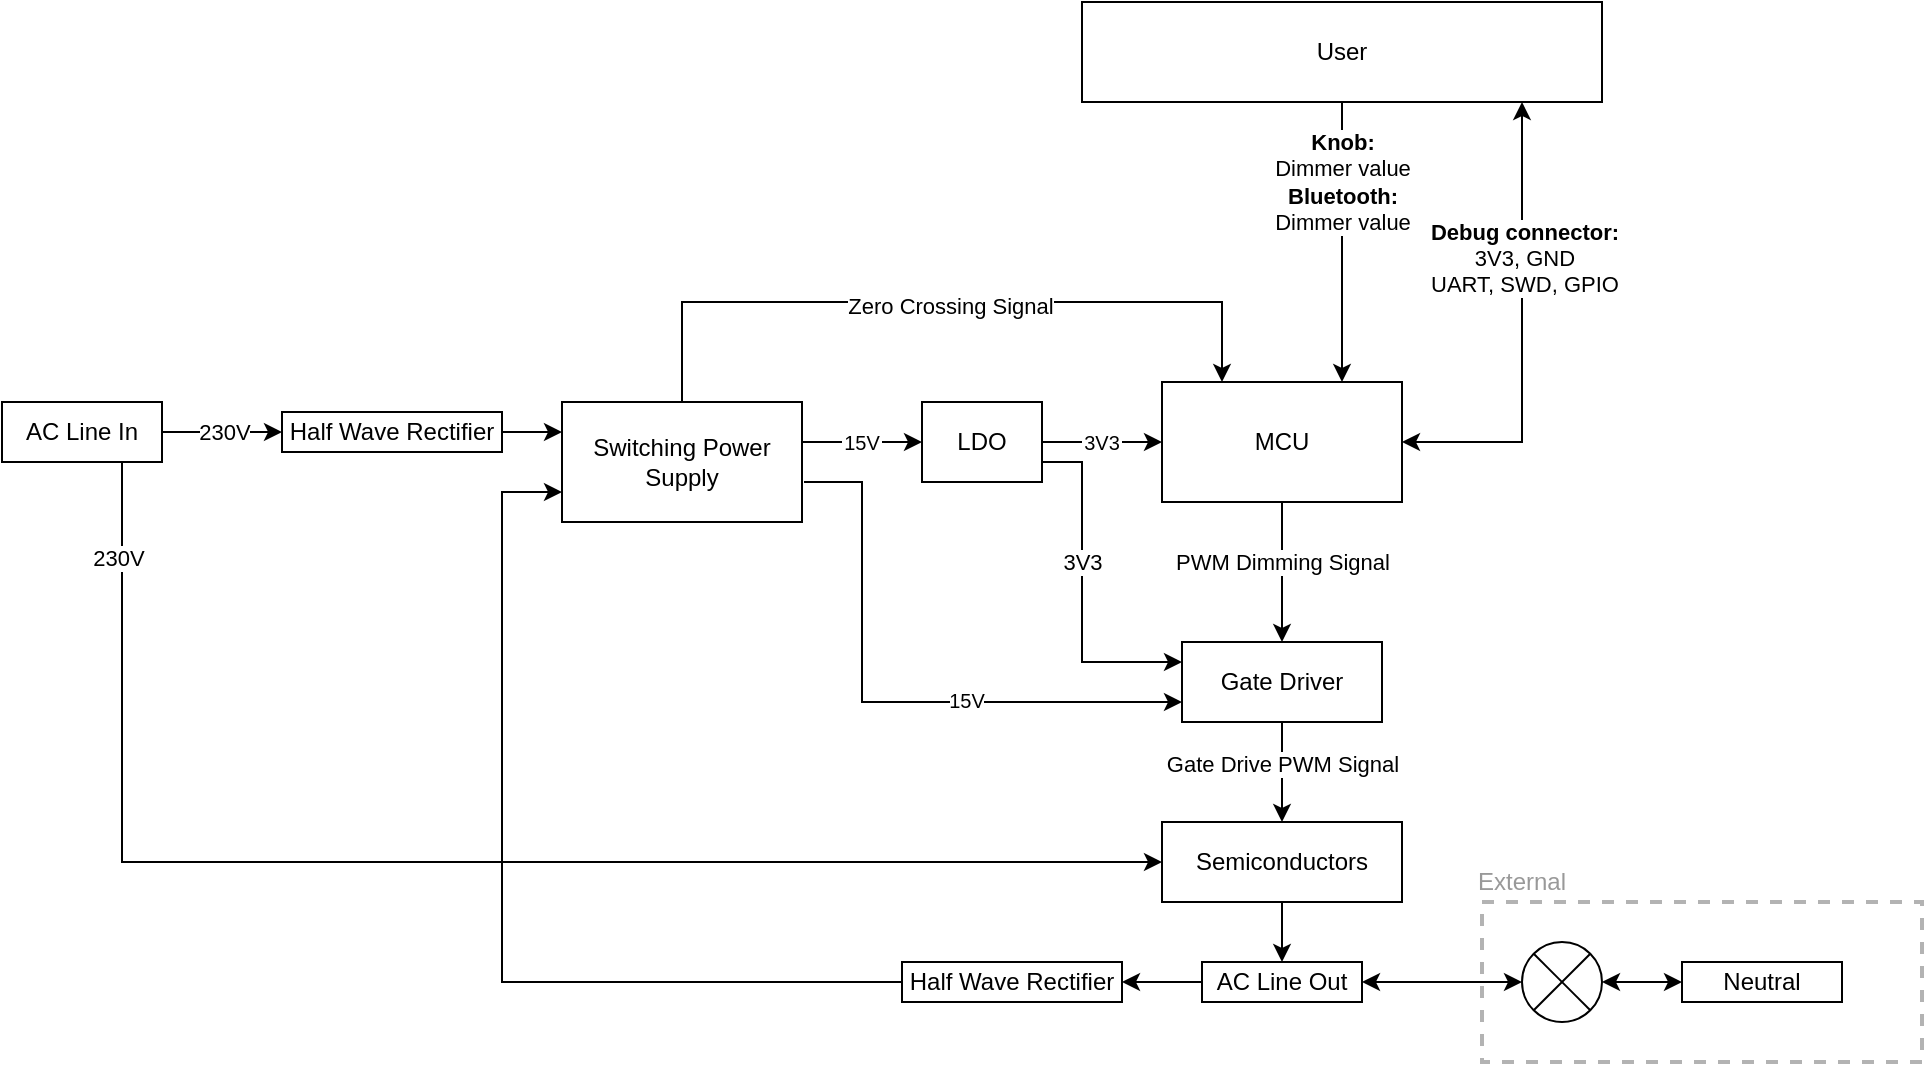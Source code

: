 <mxfile version="15.3.1" type="device"><diagram id="4YiswE57RY_9xXz-Nx6q" name="Page-1"><mxGraphModel dx="1038" dy="588" grid="1" gridSize="10" guides="1" tooltips="1" connect="1" arrows="1" fold="1" page="1" pageScale="1" pageWidth="827" pageHeight="1169" math="0" shadow="0"><root><mxCell id="0"/><mxCell id="1" parent="0"/><mxCell id="Przot01Rp2UNl-yn8sFl-1" value="MCU" style="rounded=0;whiteSpace=wrap;html=1;" vertex="1" parent="1"><mxGeometry x="770" y="230" width="120" height="60" as="geometry"/></mxCell><mxCell id="Przot01Rp2UNl-yn8sFl-2" value="LDO" style="rounded=0;whiteSpace=wrap;html=1;" vertex="1" parent="1"><mxGeometry x="650" y="240" width="60" height="40" as="geometry"/></mxCell><mxCell id="Przot01Rp2UNl-yn8sFl-3" value="" style="endArrow=classic;html=1;exitX=1;exitY=0.5;exitDx=0;exitDy=0;entryX=0;entryY=0.5;entryDx=0;entryDy=0;startArrow=none;" edge="1" parent="1" source="Przot01Rp2UNl-yn8sFl-6" target="Przot01Rp2UNl-yn8sFl-1"><mxGeometry width="50" height="50" relative="1" as="geometry"><mxPoint x="790" y="450" as="sourcePoint"/><mxPoint x="840" y="400" as="targetPoint"/></mxGeometry></mxCell><mxCell id="Przot01Rp2UNl-yn8sFl-4" value="Switching Power Supply" style="rounded=0;whiteSpace=wrap;html=1;" vertex="1" parent="1"><mxGeometry x="470" y="240" width="120" height="60" as="geometry"/></mxCell><mxCell id="Przot01Rp2UNl-yn8sFl-5" value="" style="endArrow=classic;html=1;exitX=1;exitY=0.5;exitDx=0;exitDy=0;entryX=0;entryY=0.5;entryDx=0;entryDy=0;startArrow=none;" edge="1" parent="1" source="Przot01Rp2UNl-yn8sFl-9" target="Przot01Rp2UNl-yn8sFl-2"><mxGeometry width="50" height="50" relative="1" as="geometry"><mxPoint x="790" y="440" as="sourcePoint"/><mxPoint x="840" y="390" as="targetPoint"/></mxGeometry></mxCell><mxCell id="Przot01Rp2UNl-yn8sFl-6" value="&lt;font style=&quot;font-size: 10px&quot;&gt;3V3&lt;/font&gt;" style="text;html=1;strokeColor=none;fillColor=none;align=center;verticalAlign=middle;whiteSpace=wrap;rounded=0;" vertex="1" parent="1"><mxGeometry x="730" y="250" width="20" height="20" as="geometry"/></mxCell><mxCell id="Przot01Rp2UNl-yn8sFl-7" value="" style="endArrow=none;html=1;exitX=1;exitY=0.5;exitDx=0;exitDy=0;entryX=0;entryY=0.5;entryDx=0;entryDy=0;" edge="1" parent="1" source="Przot01Rp2UNl-yn8sFl-2" target="Przot01Rp2UNl-yn8sFl-6"><mxGeometry width="50" height="50" relative="1" as="geometry"><mxPoint x="710" y="260" as="sourcePoint"/><mxPoint x="770" y="260" as="targetPoint"/></mxGeometry></mxCell><mxCell id="Przot01Rp2UNl-yn8sFl-9" value="&lt;font style=&quot;font-size: 10px&quot;&gt;15V&lt;/font&gt;" style="text;html=1;strokeColor=none;fillColor=none;align=center;verticalAlign=middle;whiteSpace=wrap;rounded=0;" vertex="1" parent="1"><mxGeometry x="610" y="250" width="20" height="20" as="geometry"/></mxCell><mxCell id="Przot01Rp2UNl-yn8sFl-10" value="" style="endArrow=none;html=1;entryX=0;entryY=0.5;entryDx=0;entryDy=0;" edge="1" parent="1" target="Przot01Rp2UNl-yn8sFl-9"><mxGeometry width="50" height="50" relative="1" as="geometry"><mxPoint x="590" y="260" as="sourcePoint"/><mxPoint x="650" y="260" as="targetPoint"/></mxGeometry></mxCell><mxCell id="Przot01Rp2UNl-yn8sFl-11" value="Gate Driver" style="rounded=0;whiteSpace=wrap;html=1;" vertex="1" parent="1"><mxGeometry x="780" y="360" width="100" height="40" as="geometry"/></mxCell><mxCell id="Przot01Rp2UNl-yn8sFl-17" value="" style="endArrow=classic;html=1;entryX=0;entryY=0.75;entryDx=0;entryDy=0;edgeStyle=orthogonalEdgeStyle;jumpSize=3;rounded=0;" edge="1" parent="1" target="Przot01Rp2UNl-yn8sFl-11"><mxGeometry width="50" height="50" relative="1" as="geometry"><mxPoint x="591" y="280" as="sourcePoint"/><mxPoint x="710" y="210" as="targetPoint"/><Array as="points"><mxPoint x="620" y="280"/><mxPoint x="620" y="390"/></Array></mxGeometry></mxCell><mxCell id="Przot01Rp2UNl-yn8sFl-21" value="&lt;font style=&quot;font-size: 10px&quot;&gt;15V&lt;/font&gt;" style="edgeLabel;html=1;align=center;verticalAlign=middle;resizable=0;points=[];" vertex="1" connectable="0" parent="Przot01Rp2UNl-yn8sFl-17"><mxGeometry x="0.275" y="1" relative="1" as="geometry"><mxPoint as="offset"/></mxGeometry></mxCell><mxCell id="Przot01Rp2UNl-yn8sFl-23" value="" style="endArrow=classic;html=1;exitX=0.5;exitY=0;exitDx=0;exitDy=0;edgeStyle=orthogonalEdgeStyle;rounded=0;entryX=0.25;entryY=0;entryDx=0;entryDy=0;" edge="1" parent="1" source="Przot01Rp2UNl-yn8sFl-4" target="Przot01Rp2UNl-yn8sFl-1"><mxGeometry width="50" height="50" relative="1" as="geometry"><mxPoint x="630" y="290" as="sourcePoint"/><mxPoint x="830" y="220" as="targetPoint"/><Array as="points"><mxPoint x="530" y="190"/><mxPoint x="800" y="190"/></Array></mxGeometry></mxCell><mxCell id="Przot01Rp2UNl-yn8sFl-24" value="Zero Crossing Signal" style="edgeLabel;html=1;align=center;verticalAlign=middle;resizable=0;points=[];" vertex="1" connectable="0" parent="Przot01Rp2UNl-yn8sFl-23"><mxGeometry x="0.102" y="-2" relative="1" as="geometry"><mxPoint x="-15" as="offset"/></mxGeometry></mxCell><mxCell id="Przot01Rp2UNl-yn8sFl-25" value="User" style="rounded=0;whiteSpace=wrap;html=1;" vertex="1" parent="1"><mxGeometry x="730" y="40" width="260" height="50" as="geometry"/></mxCell><mxCell id="Przot01Rp2UNl-yn8sFl-26" value="" style="endArrow=classic;html=1;exitX=0.5;exitY=1;exitDx=0;exitDy=0;entryX=0.5;entryY=0;entryDx=0;entryDy=0;" edge="1" parent="1" source="Przot01Rp2UNl-yn8sFl-1" target="Przot01Rp2UNl-yn8sFl-11"><mxGeometry width="50" height="50" relative="1" as="geometry"><mxPoint x="780" y="220" as="sourcePoint"/><mxPoint x="830" y="170" as="targetPoint"/></mxGeometry></mxCell><mxCell id="Przot01Rp2UNl-yn8sFl-63" value="PWM Dimming Signal" style="edgeLabel;html=1;align=center;verticalAlign=middle;resizable=0;points=[];" vertex="1" connectable="0" parent="Przot01Rp2UNl-yn8sFl-26"><mxGeometry x="-0.594" relative="1" as="geometry"><mxPoint y="16" as="offset"/></mxGeometry></mxCell><mxCell id="Przot01Rp2UNl-yn8sFl-27" value="" style="endArrow=classic;html=1;exitX=0.5;exitY=1;exitDx=0;exitDy=0;" edge="1" parent="1" source="Przot01Rp2UNl-yn8sFl-25"><mxGeometry width="50" height="50" relative="1" as="geometry"><mxPoint x="850" y="30" as="sourcePoint"/><mxPoint x="860" y="230" as="targetPoint"/></mxGeometry></mxCell><mxCell id="Przot01Rp2UNl-yn8sFl-28" value="&lt;b&gt;Knob:&lt;/b&gt;&lt;br&gt;Dimmer value&lt;br&gt;&lt;b&gt;Bluetooth:&lt;/b&gt;&lt;br&gt;Dimmer value" style="edgeLabel;html=1;align=center;verticalAlign=middle;resizable=0;points=[];" vertex="1" connectable="0" parent="Przot01Rp2UNl-yn8sFl-27"><mxGeometry x="-0.159" y="-2" relative="1" as="geometry"><mxPoint x="2" y="-19" as="offset"/></mxGeometry></mxCell><mxCell id="Przot01Rp2UNl-yn8sFl-29" value="" style="endArrow=classic;html=1;exitX=1;exitY=0.75;exitDx=0;exitDy=0;entryX=0;entryY=0.25;entryDx=0;entryDy=0;edgeStyle=orthogonalEdgeStyle;rounded=0;" edge="1" parent="1" source="Przot01Rp2UNl-yn8sFl-2" target="Przot01Rp2UNl-yn8sFl-11"><mxGeometry width="50" height="50" relative="1" as="geometry"><mxPoint x="840" y="360" as="sourcePoint"/><mxPoint x="890" y="310" as="targetPoint"/><Array as="points"><mxPoint x="730" y="270"/><mxPoint x="730" y="370"/></Array></mxGeometry></mxCell><mxCell id="Przot01Rp2UNl-yn8sFl-30" value="3V3" style="edgeLabel;html=1;align=center;verticalAlign=middle;resizable=0;points=[];" vertex="1" connectable="0" parent="Przot01Rp2UNl-yn8sFl-29"><mxGeometry x="-0.012" y="-2" relative="1" as="geometry"><mxPoint x="2" y="-14" as="offset"/></mxGeometry></mxCell><mxCell id="Przot01Rp2UNl-yn8sFl-32" value="AC Line In" style="rounded=0;whiteSpace=wrap;html=1;" vertex="1" parent="1"><mxGeometry x="190" y="240" width="80" height="30" as="geometry"/></mxCell><mxCell id="Przot01Rp2UNl-yn8sFl-33" value="AC Line Out" style="rounded=0;whiteSpace=wrap;html=1;" vertex="1" parent="1"><mxGeometry x="790" y="520" width="80" height="20" as="geometry"/></mxCell><mxCell id="Przot01Rp2UNl-yn8sFl-34" value="" style="endArrow=classic;html=1;exitX=1;exitY=0.5;exitDx=0;exitDy=0;" edge="1" parent="1" source="Przot01Rp2UNl-yn8sFl-32"><mxGeometry width="50" height="50" relative="1" as="geometry"><mxPoint x="300" y="240" as="sourcePoint"/><mxPoint x="330" y="255" as="targetPoint"/></mxGeometry></mxCell><mxCell id="Przot01Rp2UNl-yn8sFl-48" value="230V" style="edgeLabel;html=1;align=center;verticalAlign=middle;resizable=0;points=[];" vertex="1" connectable="0" parent="Przot01Rp2UNl-yn8sFl-34"><mxGeometry x="-0.409" relative="1" as="geometry"><mxPoint x="13" as="offset"/></mxGeometry></mxCell><mxCell id="Przot01Rp2UNl-yn8sFl-35" value="Half Wave Rectifier" style="rounded=0;whiteSpace=wrap;html=1;" vertex="1" parent="1"><mxGeometry x="330" y="245" width="110" height="20" as="geometry"/></mxCell><mxCell id="Przot01Rp2UNl-yn8sFl-36" value="Semiconductors" style="rounded=0;whiteSpace=wrap;html=1;" vertex="1" parent="1"><mxGeometry x="770" y="450" width="120" height="40" as="geometry"/></mxCell><mxCell id="Przot01Rp2UNl-yn8sFl-37" value="" style="endArrow=classic;html=1;entryX=0.5;entryY=0;entryDx=0;entryDy=0;exitX=0.5;exitY=1;exitDx=0;exitDy=0;" edge="1" parent="1" source="Przot01Rp2UNl-yn8sFl-11" target="Przot01Rp2UNl-yn8sFl-36"><mxGeometry width="50" height="50" relative="1" as="geometry"><mxPoint x="590" y="360" as="sourcePoint"/><mxPoint x="640" y="310" as="targetPoint"/></mxGeometry></mxCell><mxCell id="Przot01Rp2UNl-yn8sFl-68" value="Gate Drive PWM Signal" style="edgeLabel;html=1;align=center;verticalAlign=middle;resizable=0;points=[];" vertex="1" connectable="0" parent="Przot01Rp2UNl-yn8sFl-37"><mxGeometry x="-0.497" y="-1" relative="1" as="geometry"><mxPoint x="1" y="8" as="offset"/></mxGeometry></mxCell><mxCell id="Przot01Rp2UNl-yn8sFl-42" value="" style="endArrow=classic;html=1;exitX=1;exitY=0.5;exitDx=0;exitDy=0;entryX=0;entryY=0.25;entryDx=0;entryDy=0;" edge="1" parent="1" source="Przot01Rp2UNl-yn8sFl-35" target="Przot01Rp2UNl-yn8sFl-4"><mxGeometry width="50" height="50" relative="1" as="geometry"><mxPoint x="590" y="360" as="sourcePoint"/><mxPoint x="640" y="310" as="targetPoint"/></mxGeometry></mxCell><mxCell id="Przot01Rp2UNl-yn8sFl-43" value="Half Wave Rectifier" style="rounded=0;whiteSpace=wrap;html=1;" vertex="1" parent="1"><mxGeometry x="640" y="520" width="110" height="20" as="geometry"/></mxCell><mxCell id="Przot01Rp2UNl-yn8sFl-45" value="" style="endArrow=classic;html=1;exitX=0.75;exitY=1;exitDx=0;exitDy=0;entryX=0;entryY=0.5;entryDx=0;entryDy=0;edgeStyle=orthogonalEdgeStyle;rounded=0;" edge="1" parent="1" source="Przot01Rp2UNl-yn8sFl-32" target="Przot01Rp2UNl-yn8sFl-36"><mxGeometry width="50" height="50" relative="1" as="geometry"><mxPoint x="400" y="410" as="sourcePoint"/><mxPoint x="640" y="400" as="targetPoint"/></mxGeometry></mxCell><mxCell id="Przot01Rp2UNl-yn8sFl-47" value="230V" style="edgeLabel;html=1;align=center;verticalAlign=middle;resizable=0;points=[];" vertex="1" connectable="0" parent="Przot01Rp2UNl-yn8sFl-45"><mxGeometry x="-0.866" y="-2" relative="1" as="geometry"><mxPoint as="offset"/></mxGeometry></mxCell><mxCell id="Przot01Rp2UNl-yn8sFl-46" style="edgeStyle=orthogonalEdgeStyle;rounded=0;jumpSize=3;orthogonalLoop=1;jettySize=auto;html=1;exitX=0.5;exitY=1;exitDx=0;exitDy=0;" edge="1" parent="1" source="Przot01Rp2UNl-yn8sFl-32" target="Przot01Rp2UNl-yn8sFl-32"><mxGeometry relative="1" as="geometry"/></mxCell><mxCell id="Przot01Rp2UNl-yn8sFl-50" value="" style="endArrow=classic;html=1;exitX=0.5;exitY=1;exitDx=0;exitDy=0;entryX=0.5;entryY=0;entryDx=0;entryDy=0;" edge="1" parent="1" source="Przot01Rp2UNl-yn8sFl-36" target="Przot01Rp2UNl-yn8sFl-33"><mxGeometry width="50" height="50" relative="1" as="geometry"><mxPoint x="590" y="450" as="sourcePoint"/><mxPoint x="640" y="400" as="targetPoint"/></mxGeometry></mxCell><mxCell id="Przot01Rp2UNl-yn8sFl-51" value="" style="endArrow=classic;html=1;exitX=0;exitY=0.5;exitDx=0;exitDy=0;entryX=1;entryY=0.5;entryDx=0;entryDy=0;" edge="1" parent="1" source="Przot01Rp2UNl-yn8sFl-33" target="Przot01Rp2UNl-yn8sFl-43"><mxGeometry width="50" height="50" relative="1" as="geometry"><mxPoint x="590" y="450" as="sourcePoint"/><mxPoint x="640" y="400" as="targetPoint"/></mxGeometry></mxCell><mxCell id="Przot01Rp2UNl-yn8sFl-52" value="" style="endArrow=classic;html=1;exitX=0;exitY=0.5;exitDx=0;exitDy=0;entryX=0;entryY=0.75;entryDx=0;entryDy=0;edgeStyle=orthogonalEdgeStyle;rounded=0;" edge="1" parent="1" source="Przot01Rp2UNl-yn8sFl-43" target="Przot01Rp2UNl-yn8sFl-4"><mxGeometry width="50" height="50" relative="1" as="geometry"><mxPoint x="590" y="450" as="sourcePoint"/><mxPoint x="640" y="400" as="targetPoint"/><Array as="points"><mxPoint x="440" y="530"/><mxPoint x="440" y="285"/></Array></mxGeometry></mxCell><mxCell id="Przot01Rp2UNl-yn8sFl-57" value="" style="group;strokeWidth=5;strokeColor=none;" vertex="1" connectable="0" parent="1"><mxGeometry x="950" y="510" width="200" height="60" as="geometry"/></mxCell><mxCell id="Przot01Rp2UNl-yn8sFl-58" value="" style="group" vertex="1" connectable="0" parent="Przot01Rp2UNl-yn8sFl-57"><mxGeometry width="200" height="60" as="geometry"/></mxCell><mxCell id="Przot01Rp2UNl-yn8sFl-54" value="" style="ellipse;whiteSpace=wrap;html=1;aspect=fixed;" vertex="1" parent="Przot01Rp2UNl-yn8sFl-58"><mxGeometry width="40" height="40" as="geometry"/></mxCell><mxCell id="Przot01Rp2UNl-yn8sFl-55" value="" style="endArrow=none;html=1;entryX=1;entryY=0;entryDx=0;entryDy=0;exitX=0;exitY=1;exitDx=0;exitDy=0;" edge="1" parent="Przot01Rp2UNl-yn8sFl-58" source="Przot01Rp2UNl-yn8sFl-54" target="Przot01Rp2UNl-yn8sFl-54"><mxGeometry width="50" height="50" relative="1" as="geometry"><mxPoint x="100" y="50" as="sourcePoint"/><mxPoint x="-190" y="-120" as="targetPoint"/></mxGeometry></mxCell><mxCell id="Przot01Rp2UNl-yn8sFl-56" value="" style="endArrow=none;html=1;exitX=1;exitY=1;exitDx=0;exitDy=0;entryX=0;entryY=0;entryDx=0;entryDy=0;" edge="1" parent="Przot01Rp2UNl-yn8sFl-58" source="Przot01Rp2UNl-yn8sFl-54" target="Przot01Rp2UNl-yn8sFl-54"><mxGeometry width="50" height="50" relative="1" as="geometry"><mxPoint x="-40" as="sourcePoint"/><mxPoint as="targetPoint"/><Array as="points"><mxPoint x="20" y="20"/></Array></mxGeometry></mxCell><mxCell id="Przot01Rp2UNl-yn8sFl-65" value="" style="rounded=0;whiteSpace=wrap;html=1;fillColor=none;dashed=1;strokeColor=#B3B3B3;strokeWidth=2;" vertex="1" parent="Przot01Rp2UNl-yn8sFl-58"><mxGeometry x="-20" y="-20" width="220" height="80" as="geometry"/></mxCell><mxCell id="Przot01Rp2UNl-yn8sFl-59" value="Neutral" style="rounded=0;whiteSpace=wrap;html=1;" vertex="1" parent="1"><mxGeometry x="1030" y="520" width="80" height="20" as="geometry"/></mxCell><mxCell id="Przot01Rp2UNl-yn8sFl-61" value="" style="endArrow=classic;startArrow=classic;html=1;exitX=1;exitY=0.5;exitDx=0;exitDy=0;entryX=0;entryY=0.5;entryDx=0;entryDy=0;" edge="1" parent="1" source="Przot01Rp2UNl-yn8sFl-33" target="Przot01Rp2UNl-yn8sFl-54"><mxGeometry width="50" height="50" relative="1" as="geometry"><mxPoint x="820" y="400" as="sourcePoint"/><mxPoint x="870" y="350" as="targetPoint"/></mxGeometry></mxCell><mxCell id="Przot01Rp2UNl-yn8sFl-62" value="" style="endArrow=classic;startArrow=classic;html=1;entryX=0;entryY=0.5;entryDx=0;entryDy=0;exitX=1;exitY=0.5;exitDx=0;exitDy=0;" edge="1" parent="1" source="Przot01Rp2UNl-yn8sFl-54" target="Przot01Rp2UNl-yn8sFl-59"><mxGeometry width="50" height="50" relative="1" as="geometry"><mxPoint x="840" y="400" as="sourcePoint"/><mxPoint x="890" y="350" as="targetPoint"/></mxGeometry></mxCell><mxCell id="Przot01Rp2UNl-yn8sFl-66" value="&lt;font color=&quot;#999999&quot;&gt;External&lt;/font&gt;" style="text;html=1;strokeColor=none;fillColor=none;align=center;verticalAlign=middle;whiteSpace=wrap;rounded=0;dashed=1;" vertex="1" parent="1"><mxGeometry x="930" y="470" width="40" height="20" as="geometry"/></mxCell><mxCell id="Przot01Rp2UNl-yn8sFl-72" value="" style="endArrow=classic;startArrow=classic;html=1;entryX=1;entryY=0.5;entryDx=0;entryDy=0;edgeStyle=orthogonalEdgeStyle;rounded=0;" edge="1" parent="1" target="Przot01Rp2UNl-yn8sFl-1"><mxGeometry width="50" height="50" relative="1" as="geometry"><mxPoint x="950" y="90" as="sourcePoint"/><mxPoint x="830" y="360" as="targetPoint"/><Array as="points"><mxPoint x="950" y="90"/><mxPoint x="950" y="260"/></Array></mxGeometry></mxCell><mxCell id="Przot01Rp2UNl-yn8sFl-73" value="&lt;b&gt;Debug connector:&lt;/b&gt;&lt;br&gt;3V3, GND&lt;br&gt;UART, SWD, GPIO" style="edgeLabel;html=1;align=center;verticalAlign=middle;resizable=0;points=[];" vertex="1" connectable="0" parent="Przot01Rp2UNl-yn8sFl-72"><mxGeometry x="-0.324" y="1" relative="1" as="geometry"><mxPoint as="offset"/></mxGeometry></mxCell></root></mxGraphModel></diagram></mxfile>
